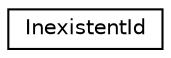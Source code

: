 digraph "Graphical Class Hierarchy"
{
 // LATEX_PDF_SIZE
  edge [fontname="Helvetica",fontsize="10",labelfontname="Helvetica",labelfontsize="10"];
  node [fontname="Helvetica",fontsize="10",shape=record];
  rankdir="LR";
  Node0 [label="InexistentId",height=0.2,width=0.4,color="black", fillcolor="white", style="filled",URL="$class_inexistent_id.html",tooltip=" "];
}
